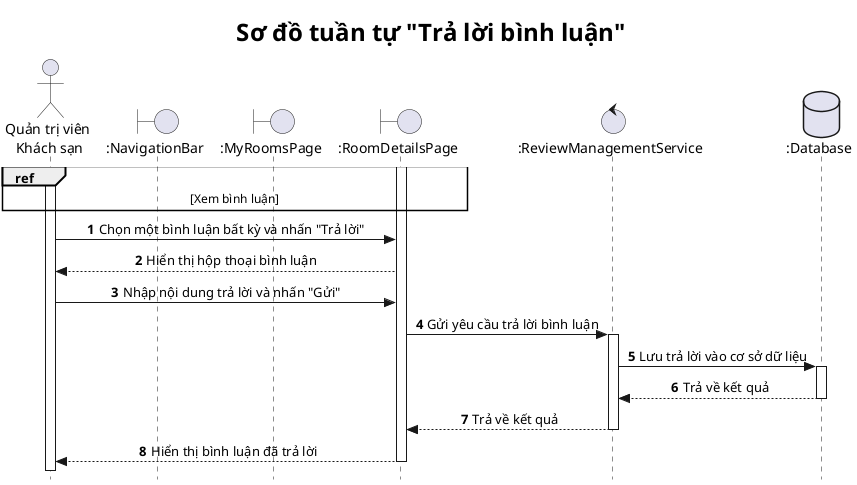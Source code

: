 @startuml

title <size: 24> Sơ đồ tuần tự "Trả lời bình luận" </size>

skinparam style strictuml
skinparam SequenceMessageAlignment center

autonumber

actor "Quản trị viên\n Khách sạn" as A
boundary ":NavigationBar" as NB  
boundary ":MyRoomsPage" as MRP 
boundary ":RoomDetailsPage" as RDP
control ":ReviewManagementService" as RMS
database ":Database" as DB  

ref over A, RDP
    [Xem bình luận]
end ref

activate A
activate RDP
A -> RDP: Chọn một bình luận bất kỳ và nhấn "Trả lời"
RDP --> A: Hiển thị hộp thoại bình luận
A -> RDP: Nhập nội dung trả lời và nhấn "Gửi"
RDP -> RMS: Gửi yêu cầu trả lời bình luận
activate RMS
RMS -> DB: Lưu trả lời vào cơ sở dữ liệu
activate DB
DB --> RMS: Trả về kết quả
deactivate DB
RMS --> RDP: Trả về kết quả
deactivate RMS
RDP --> A: Hiển thị bình luận đã trả lời
deactivate RDP

@enduml